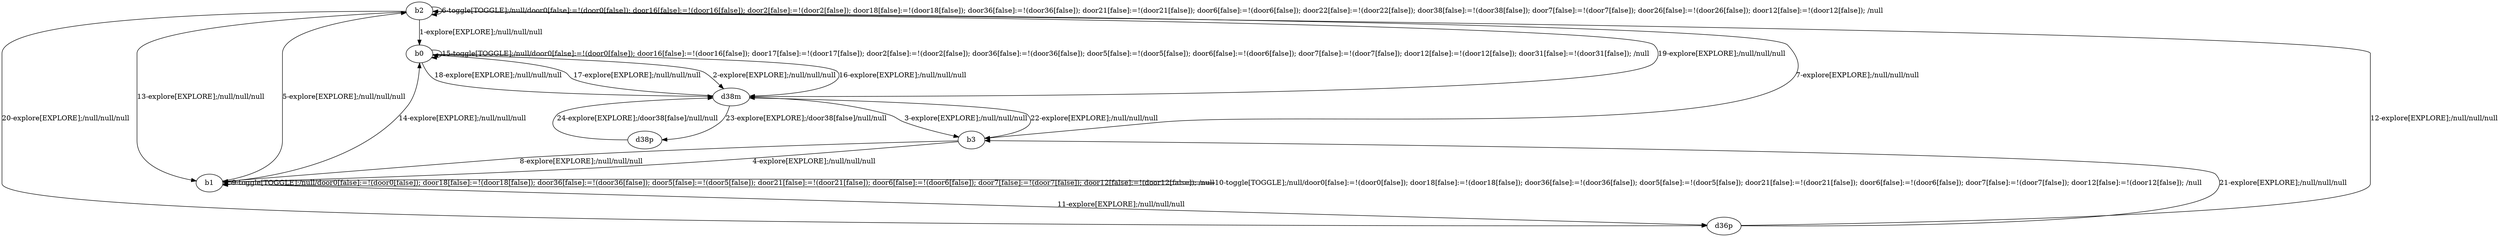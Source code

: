 # Total number of goals covered by this test: 2
# d38m --> d38p
# d38p --> d38m

digraph g {
"b2" -> "b0" [label = "1-explore[EXPLORE];/null/null/null"];
"b0" -> "d38m" [label = "2-explore[EXPLORE];/null/null/null"];
"d38m" -> "b3" [label = "3-explore[EXPLORE];/null/null/null"];
"b3" -> "b1" [label = "4-explore[EXPLORE];/null/null/null"];
"b1" -> "b2" [label = "5-explore[EXPLORE];/null/null/null"];
"b2" -> "b2" [label = "6-toggle[TOGGLE];/null/door0[false]:=!(door0[false]); door16[false]:=!(door16[false]); door2[false]:=!(door2[false]); door18[false]:=!(door18[false]); door36[false]:=!(door36[false]); door21[false]:=!(door21[false]); door6[false]:=!(door6[false]); door22[false]:=!(door22[false]); door38[false]:=!(door38[false]); door7[false]:=!(door7[false]); door26[false]:=!(door26[false]); door12[false]:=!(door12[false]); /null"];
"b2" -> "b3" [label = "7-explore[EXPLORE];/null/null/null"];
"b3" -> "b1" [label = "8-explore[EXPLORE];/null/null/null"];
"b1" -> "b1" [label = "9-toggle[TOGGLE];/null/door0[false]:=!(door0[false]); door18[false]:=!(door18[false]); door36[false]:=!(door36[false]); door5[false]:=!(door5[false]); door21[false]:=!(door21[false]); door6[false]:=!(door6[false]); door7[false]:=!(door7[false]); door12[false]:=!(door12[false]); /null"];
"b1" -> "b1" [label = "10-toggle[TOGGLE];/null/door0[false]:=!(door0[false]); door18[false]:=!(door18[false]); door36[false]:=!(door36[false]); door5[false]:=!(door5[false]); door21[false]:=!(door21[false]); door6[false]:=!(door6[false]); door7[false]:=!(door7[false]); door12[false]:=!(door12[false]); /null"];
"b1" -> "d36p" [label = "11-explore[EXPLORE];/null/null/null"];
"d36p" -> "b2" [label = "12-explore[EXPLORE];/null/null/null"];
"b2" -> "b1" [label = "13-explore[EXPLORE];/null/null/null"];
"b1" -> "b0" [label = "14-explore[EXPLORE];/null/null/null"];
"b0" -> "b0" [label = "15-toggle[TOGGLE];/null/door0[false]:=!(door0[false]); door16[false]:=!(door16[false]); door17[false]:=!(door17[false]); door2[false]:=!(door2[false]); door36[false]:=!(door36[false]); door5[false]:=!(door5[false]); door6[false]:=!(door6[false]); door7[false]:=!(door7[false]); door12[false]:=!(door12[false]); door31[false]:=!(door31[false]); /null"];
"b0" -> "d38m" [label = "16-explore[EXPLORE];/null/null/null"];
"d38m" -> "b0" [label = "17-explore[EXPLORE];/null/null/null"];
"b0" -> "d38m" [label = "18-explore[EXPLORE];/null/null/null"];
"d38m" -> "b2" [label = "19-explore[EXPLORE];/null/null/null"];
"b2" -> "d36p" [label = "20-explore[EXPLORE];/null/null/null"];
"d36p" -> "b3" [label = "21-explore[EXPLORE];/null/null/null"];
"b3" -> "d38m" [label = "22-explore[EXPLORE];/null/null/null"];
"d38m" -> "d38p" [label = "23-explore[EXPLORE];/door38[false]/null/null"];
"d38p" -> "d38m" [label = "24-explore[EXPLORE];/door38[false]/null/null"];
}